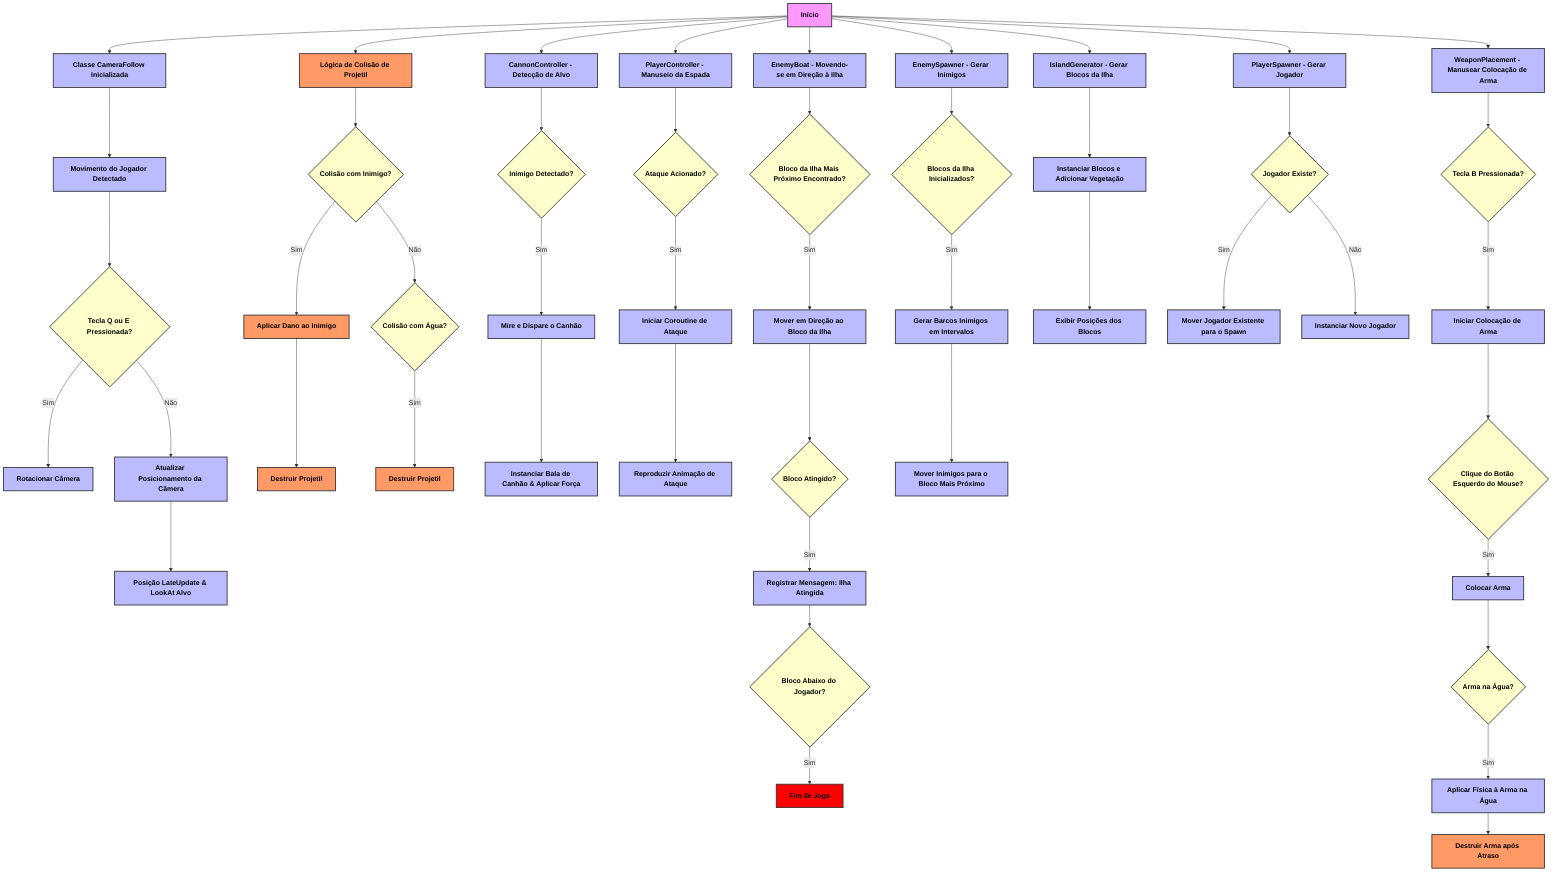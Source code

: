 flowchart TD
    A[Início] --> B[Classe CameraFollow Inicializada]
    B --> C[Movimento do Jogador Detectado]
    C --> D{Tecla Q ou E Pressionada?}
    D -- Sim --> E[Rotacionar Câmera]
    D -- Não --> F[Atualizar Posicionamento da Câmera]
    F --> G[Posição LateUpdate & LookAt Alvo]

    A --> H[Lógica de Colisão de Projetil]
    H --> I{Colisão com Inimigo?}
    I -- Sim --> J[Aplicar Dano ao Inimigo]
    J --> K[Destruir Projetil]
    I -- Não --> L{Colisão com Água?}
    L -- Sim --> M[Destruir Projetil]

    A --> N[CannonController - Detecção de Alvo]
    N --> O{Inimigo Detectado?}
    O -- Sim --> P[Mire e Dispare o Canhão]
    P --> Q[Instanciar Bala de Canhão & Aplicar Força]

    A --> R[PlayerController - Manuseio da Espada]
    R --> S{Ataque Acionado?}
    S -- Sim --> T[Iniciar Coroutine de Ataque]
    T --> U[Reproduzir Animação de Ataque]

    A --> V[EnemyBoat - Movendo-se em Direção à Ilha]
    V --> W{Bloco da Ilha Mais Próximo Encontrado?}
    W -- Sim --> X[Mover em Direção ao Bloco da Ilha]
    X --> Y{Bloco Atingido?}
    Y -- Sim --> Z[Registrar Mensagem: Ilha Atingida]
    Z --> AA{Bloco Abaixo do Jogador?}
    AA -- Sim --> AB[Fim de Jogo]

    A --> AC[EnemySpawner - Gerar Inimigos]
    AC --> AD{Blocos da Ilha Inicializados?}
    AD -- Sim --> AE[Gerar Barcos Inimigos em Intervalos]
    AE --> AF[Mover Inimigos para o Bloco Mais Próximo]

    A --> AG[IslandGenerator - Gerar Blocos da Ilha]
    AG --> AH[Instanciar Blocos e Adicionar Vegetação]
    AH --> AI[Exibir Posições dos Blocos]

    A --> AJ[PlayerSpawner - Gerar Jogador]
    AJ --> AK{Jogador Existe?}
    AK -- Sim --> AL[Mover Jogador Existente para o Spawn]
    AK -- Não --> AM[Instanciar Novo Jogador]

    A --> AN[WeaponPlacement - Manusear Colocação de Arma]
    AN --> AO{Tecla B Pressionada?}
    AO -- Sim --> AP[Iniciar Colocação de Arma]
    AP --> AQ{Clique do Botão Esquerdo do Mouse?}
    AQ -- Sim --> AR[Colocar Arma]

    AR --> AS{Arma na Água?}
    AS -- Sim --> AT[Aplicar Física à Arma na Água]
    AT --> AU[Destruir Arma após Atraso]

    style A fill:#f9f,stroke:#333,stroke-width:2px,color:#000,font-weight:bold
    style B fill:#bbf,stroke:#333,stroke-width:2px,color:#000,font-weight:bold
    style C fill:#bbf,stroke:#333,stroke-width:2px,color:#000,font-weight:bold
    style D fill:#ffc,stroke:#333,stroke-width:2px,color:#000,font-weight:bold
    style E fill:#bbf,stroke:#333,stroke-width:2px,color:#000,font-weight:bold
    style F fill:#bbf,stroke:#333,stroke-width:2px,color:#000,font-weight:bold
    style G fill:#bbf,stroke:#333,stroke-width:2px,color:#000,font-weight:bold
    style H fill:#f96,stroke:#333,stroke-width:2px,color:#000,font-weight:bold
    style I fill:#ffc,stroke:#333,stroke-width:2px,color:#000,font-weight:bold
    style J fill:#f96,stroke:#333,stroke-width:2px,color:#000,font-weight:bold
    style K fill:#f96,stroke:#333,stroke-width:2px,color:#000,font-weight:bold
    style L fill:#ffc,stroke:#333,stroke-width:2px,color:#000,font-weight:bold
    style M fill:#f96,stroke:#333,stroke-width:2px,color:#000,font-weight:bold
    style N fill:#bbf,stroke:#333,stroke-width:2px,color:#000,font-weight:bold
    style O fill:#ffc,stroke:#333,stroke-width:2px,color:#000,font-weight:bold
    style P fill:#bbf,stroke:#333,stroke-width:2px,color:#000,font-weight:bold
    style Q fill:#bbf,stroke:#333,stroke-width:2px,color:#000,font-weight:bold
    style R fill:#bbf,stroke:#333,stroke-width:2px,color:#000,font-weight:bold
    style S fill:#ffc,stroke:#333,stroke-width:2px,color:#000,font-weight:bold
    style T fill:#bbf,stroke:#333,stroke-width:2px,color:#000,font-weight:bold
    style U fill:#bbf,stroke:#333,stroke-width:2px,color:#000,font-weight:bold
    style V fill:#bbf,stroke:#333,stroke-width:2px,color:#000,font-weight:bold
    style W fill:#ffc,stroke:#333,stroke-width:2px,color:#000,font-weight:bold
    style X fill:#bbf,stroke:#333,stroke-width:2px,color:#000,font-weight:bold
    style Y fill:#ffc,stroke:#333,stroke-width:2px,color:#000,font-weight:bold
    style Z fill:#bbf,stroke:#333,stroke-width:2px,color:#000,font-weight:bold
    style AA fill:#ffc,stroke:#333,stroke-width:2px,color:#000,font-weight:bold
    style AB fill:#f00,stroke:#333,stroke-width:2px,color:#000,font-weight:bold
    style AC fill:#bbf,stroke:#333,stroke-width:2px,color:#000,font-weight:bold
    style AD fill:#ffc,stroke:#333,stroke-width:2px,color:#000,font-weight:bold
    style AE fill:#bbf,stroke:#333,stroke-width:2px,color:#000,font-weight:bold
    style AF fill:#bbf,stroke:#333,stroke-width:2px,color:#000,font-weight:bold
    style AG fill:#bbf,stroke:#333,stroke-width:2px,color:#000,font-weight:bold
    style AH fill:#bbf,stroke:#333,stroke-width:2px,color:#000,font-weight:bold
    style AI fill:#bbf,stroke:#333,stroke-width:2px,color:#000,font-weight:bold
    style AJ fill:#bbf,stroke:#333,stroke-width:2px,color:#000,font-weight:bold
    style AK fill:#ffc,stroke:#333,stroke-width:2px,color:#000,font-weight:bold
    style AL fill:#bbf,stroke:#333,stroke-width:2px,color:#000,font-weight:bold
    style AM fill:#bbf,stroke:#333,stroke-width:2px,color:#000,font-weight:bold
    style AN fill:#bbf,stroke:#333,stroke-width:2px,color:#000,font-weight:bold
    style AO fill:#ffc,stroke:#333,stroke-width:2px,color:#000,font-weight:bold
    style AP fill:#bbf,stroke:#333,stroke-width:2px,color:#000,font-weight:bold
    style AQ fill:#ffc,stroke:#333,stroke-width:2px,color:#000,font-weight:bold
    style AR fill:#bbf,stroke:#333,stroke-width:2px,color:#000,font-weight:bold
    style AS fill:#ffc,stroke:#333,stroke-width:2px,color:#000,font-weight:bold
    style AT fill:#bbf,stroke:#333,stroke-width:2px,color:#000,font-weight:bold
    style AU fill:#f96,stroke:#333,stroke-width:2px,color:#000,font-weight:bold